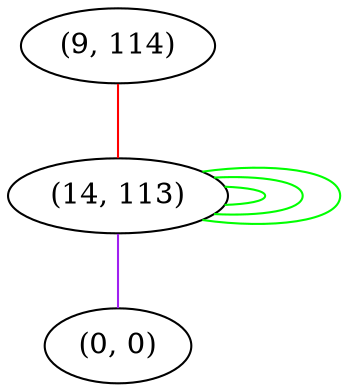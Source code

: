 graph "" {
"(9, 114)";
"(14, 113)";
"(0, 0)";
"(9, 114)" -- "(14, 113)"  [color=red, key=0, weight=1];
"(14, 113)" -- "(14, 113)"  [color=green, key=0, weight=2];
"(14, 113)" -- "(14, 113)"  [color=green, key=1, weight=2];
"(14, 113)" -- "(14, 113)"  [color=green, key=2, weight=2];
"(14, 113)" -- "(0, 0)"  [color=purple, key=0, weight=4];
}
